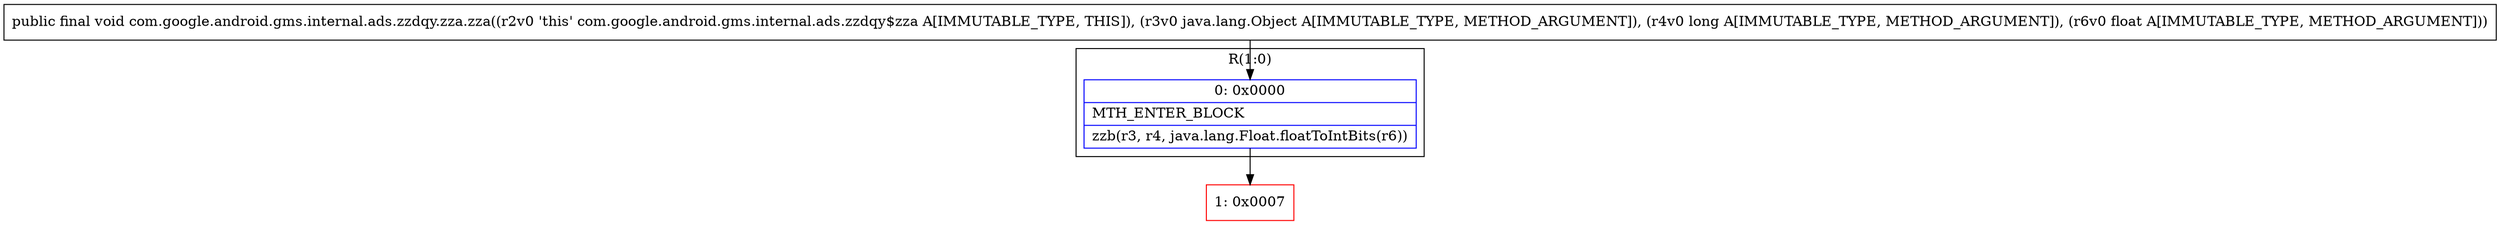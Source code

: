 digraph "CFG forcom.google.android.gms.internal.ads.zzdqy.zza.zza(Ljava\/lang\/Object;JF)V" {
subgraph cluster_Region_1355462413 {
label = "R(1:0)";
node [shape=record,color=blue];
Node_0 [shape=record,label="{0\:\ 0x0000|MTH_ENTER_BLOCK\l|zzb(r3, r4, java.lang.Float.floatToIntBits(r6))\l}"];
}
Node_1 [shape=record,color=red,label="{1\:\ 0x0007}"];
MethodNode[shape=record,label="{public final void com.google.android.gms.internal.ads.zzdqy.zza.zza((r2v0 'this' com.google.android.gms.internal.ads.zzdqy$zza A[IMMUTABLE_TYPE, THIS]), (r3v0 java.lang.Object A[IMMUTABLE_TYPE, METHOD_ARGUMENT]), (r4v0 long A[IMMUTABLE_TYPE, METHOD_ARGUMENT]), (r6v0 float A[IMMUTABLE_TYPE, METHOD_ARGUMENT])) }"];
MethodNode -> Node_0;
Node_0 -> Node_1;
}

